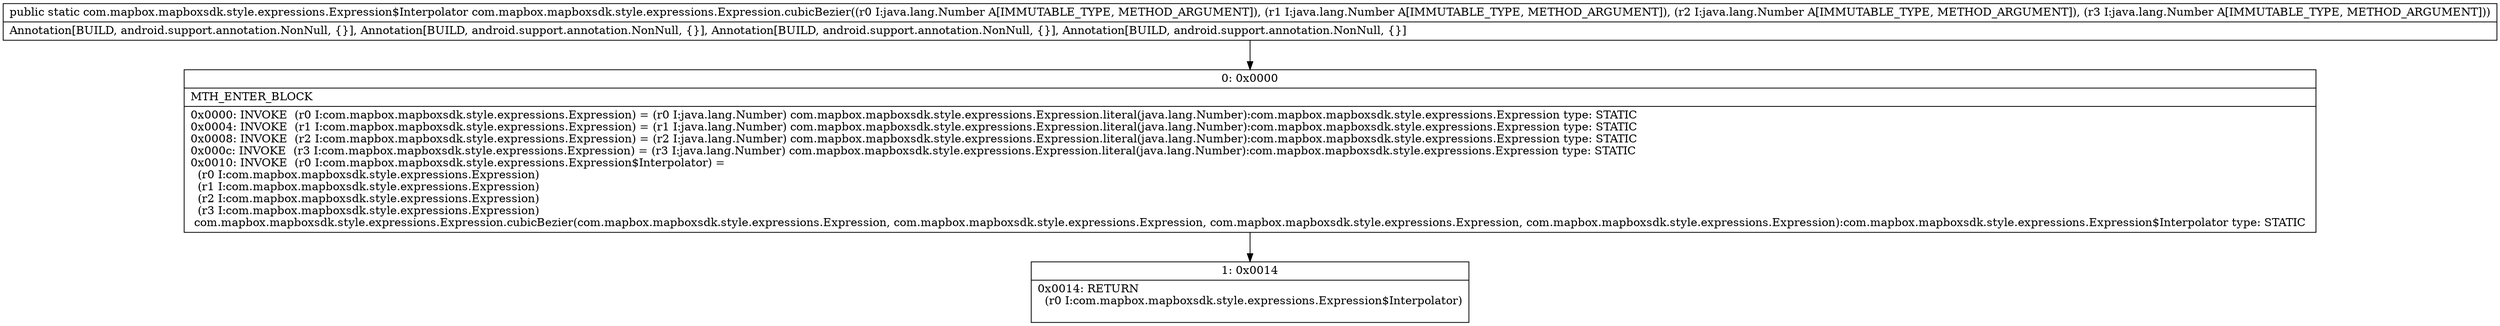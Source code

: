 digraph "CFG forcom.mapbox.mapboxsdk.style.expressions.Expression.cubicBezier(Ljava\/lang\/Number;Ljava\/lang\/Number;Ljava\/lang\/Number;Ljava\/lang\/Number;)Lcom\/mapbox\/mapboxsdk\/style\/expressions\/Expression$Interpolator;" {
Node_0 [shape=record,label="{0\:\ 0x0000|MTH_ENTER_BLOCK\l|0x0000: INVOKE  (r0 I:com.mapbox.mapboxsdk.style.expressions.Expression) = (r0 I:java.lang.Number) com.mapbox.mapboxsdk.style.expressions.Expression.literal(java.lang.Number):com.mapbox.mapboxsdk.style.expressions.Expression type: STATIC \l0x0004: INVOKE  (r1 I:com.mapbox.mapboxsdk.style.expressions.Expression) = (r1 I:java.lang.Number) com.mapbox.mapboxsdk.style.expressions.Expression.literal(java.lang.Number):com.mapbox.mapboxsdk.style.expressions.Expression type: STATIC \l0x0008: INVOKE  (r2 I:com.mapbox.mapboxsdk.style.expressions.Expression) = (r2 I:java.lang.Number) com.mapbox.mapboxsdk.style.expressions.Expression.literal(java.lang.Number):com.mapbox.mapboxsdk.style.expressions.Expression type: STATIC \l0x000c: INVOKE  (r3 I:com.mapbox.mapboxsdk.style.expressions.Expression) = (r3 I:java.lang.Number) com.mapbox.mapboxsdk.style.expressions.Expression.literal(java.lang.Number):com.mapbox.mapboxsdk.style.expressions.Expression type: STATIC \l0x0010: INVOKE  (r0 I:com.mapbox.mapboxsdk.style.expressions.Expression$Interpolator) = \l  (r0 I:com.mapbox.mapboxsdk.style.expressions.Expression)\l  (r1 I:com.mapbox.mapboxsdk.style.expressions.Expression)\l  (r2 I:com.mapbox.mapboxsdk.style.expressions.Expression)\l  (r3 I:com.mapbox.mapboxsdk.style.expressions.Expression)\l com.mapbox.mapboxsdk.style.expressions.Expression.cubicBezier(com.mapbox.mapboxsdk.style.expressions.Expression, com.mapbox.mapboxsdk.style.expressions.Expression, com.mapbox.mapboxsdk.style.expressions.Expression, com.mapbox.mapboxsdk.style.expressions.Expression):com.mapbox.mapboxsdk.style.expressions.Expression$Interpolator type: STATIC \l}"];
Node_1 [shape=record,label="{1\:\ 0x0014|0x0014: RETURN  \l  (r0 I:com.mapbox.mapboxsdk.style.expressions.Expression$Interpolator)\l \l}"];
MethodNode[shape=record,label="{public static com.mapbox.mapboxsdk.style.expressions.Expression$Interpolator com.mapbox.mapboxsdk.style.expressions.Expression.cubicBezier((r0 I:java.lang.Number A[IMMUTABLE_TYPE, METHOD_ARGUMENT]), (r1 I:java.lang.Number A[IMMUTABLE_TYPE, METHOD_ARGUMENT]), (r2 I:java.lang.Number A[IMMUTABLE_TYPE, METHOD_ARGUMENT]), (r3 I:java.lang.Number A[IMMUTABLE_TYPE, METHOD_ARGUMENT]))  | Annotation[BUILD, android.support.annotation.NonNull, \{\}], Annotation[BUILD, android.support.annotation.NonNull, \{\}], Annotation[BUILD, android.support.annotation.NonNull, \{\}], Annotation[BUILD, android.support.annotation.NonNull, \{\}]\l}"];
MethodNode -> Node_0;
Node_0 -> Node_1;
}

